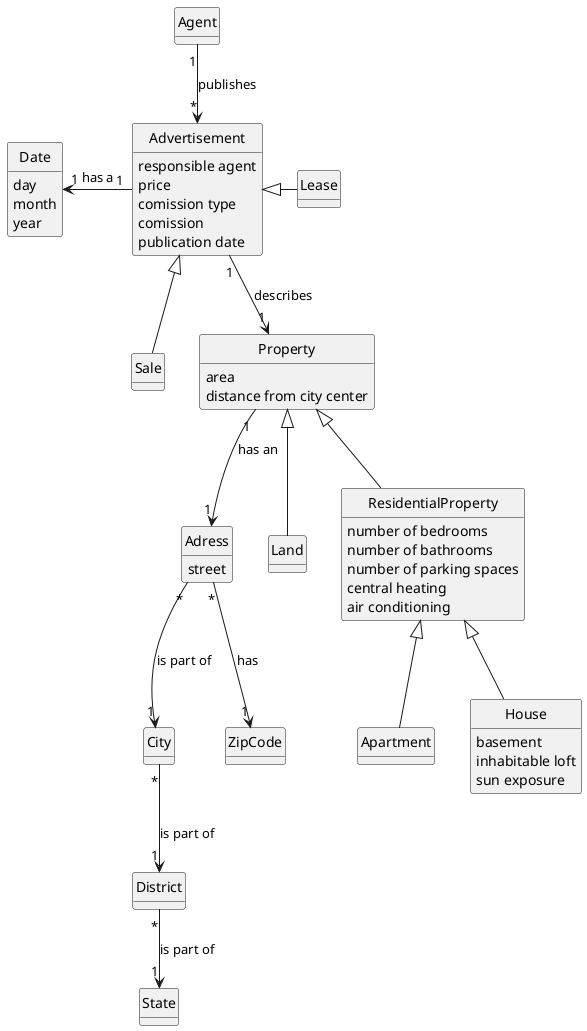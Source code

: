 @startuml
'https://plantuml.com/class-diagram
skinparam monochrome true
skinparam packageStyle rectangle
skinparam shadowing false

'left to right direction

skinparam classAttributeIconSize 0

hide circle
hide methods


class Agent

class Adress{
street
}
class City
class District
class State
class ZipCode

class Advertisement{
responsible agent
price
comission type
comission
publication date
}
class Date{
day
month
year
}
class Sale
class Lease

class Property{
area
distance from city center
}
class Land
class ResidentialProperty{
number of bedrooms
number of bathrooms
number of parking spaces
central heating
air conditioning
}
class Apartment
class House{
basement
inhabitable loft
sun exposure
}

Advertisement<|--Sale
Advertisement<|-r-Lease
Advertisement"1"-->"1"Property:describes
Agent"1"-->"*"Advertisement:publishes

Property"1"-->"1"Adress:has an
Property<|-d-Land
Property<|-d-ResidentialProperty
ResidentialProperty<|--Apartment
ResidentialProperty<|--House

Adress"*"-->"1"City:is part of
Adress"*"-->"1"ZipCode:has
City"*"-->"1"District:is part of
District"*"-->"1"State:is part of

Advertisement"1"-l>"1"Date:has a

@enduml